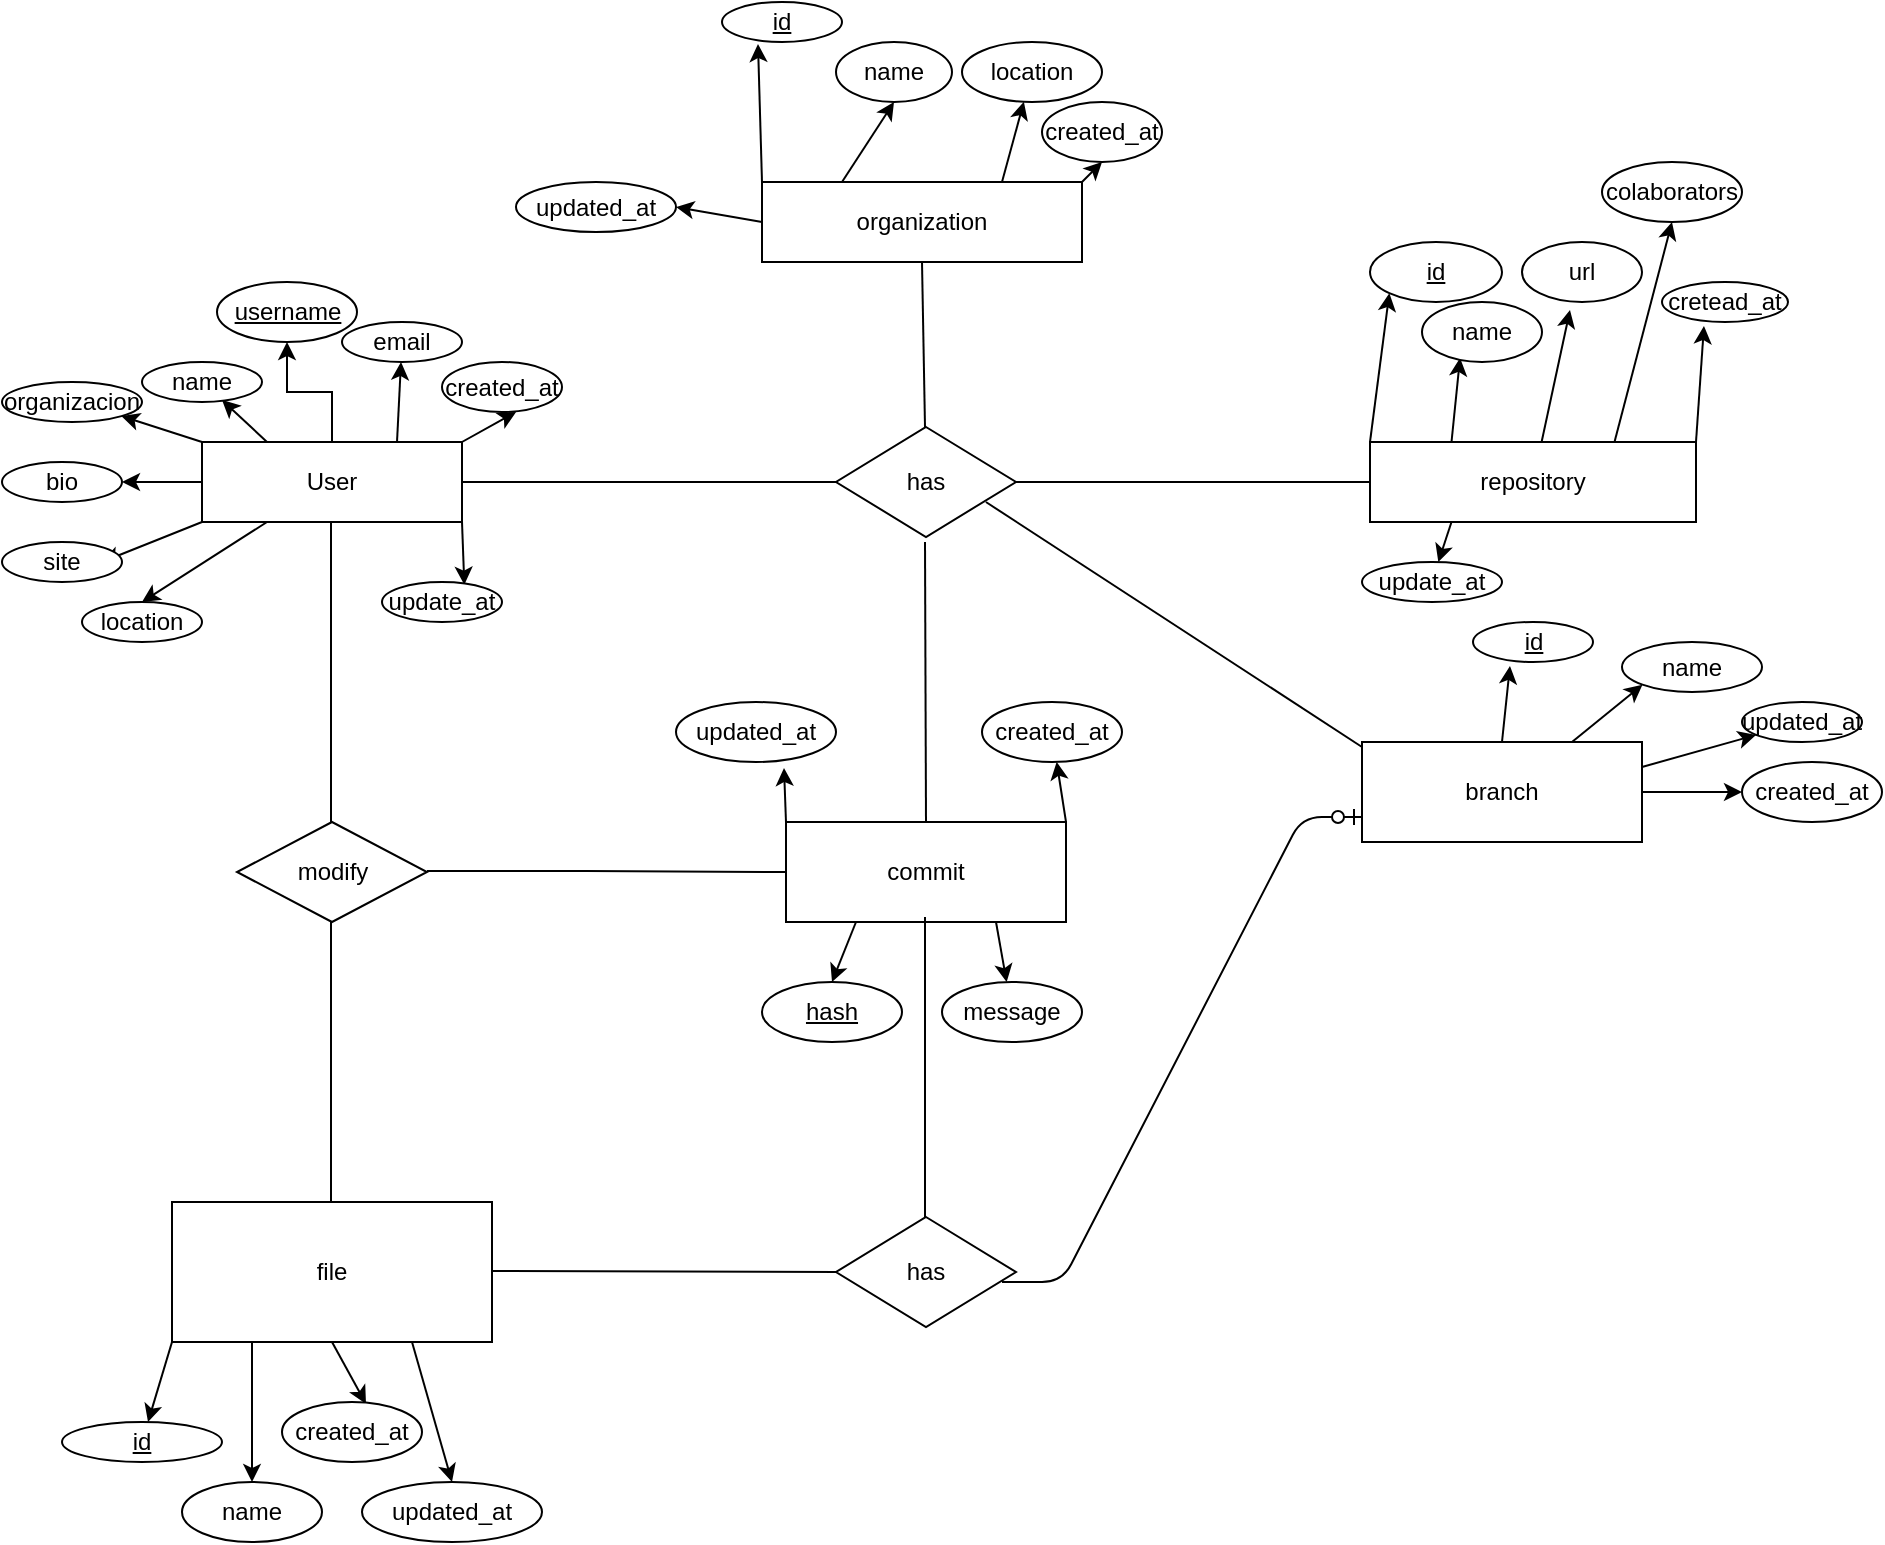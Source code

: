 <mxfile version="14.5.8"><diagram id="TYsEaEMNFWNOag3v1iif" name="Page-1"><mxGraphModel dx="796" dy="492" grid="1" gridSize="10" guides="1" tooltips="1" connect="1" arrows="1" fold="1" page="1" pageScale="1" pageWidth="827" pageHeight="1169" math="0" shadow="0"><root><mxCell id="0"/><mxCell id="1" parent="0"/><mxCell id="ldGf9XZsLyRZcBgSeUy8-9" style="edgeStyle=orthogonalEdgeStyle;rounded=0;orthogonalLoop=1;jettySize=auto;html=1;exitX=0.5;exitY=0;exitDx=0;exitDy=0;entryX=0.5;entryY=1;entryDx=0;entryDy=0;" edge="1" parent="1" source="ldGf9XZsLyRZcBgSeUy8-1" target="ldGf9XZsLyRZcBgSeUy8-2"><mxGeometry relative="1" as="geometry"/></mxCell><mxCell id="ldGf9XZsLyRZcBgSeUy8-18" style="edgeStyle=none;rounded=0;orthogonalLoop=1;jettySize=auto;html=1;exitX=0.25;exitY=0;exitDx=0;exitDy=0;entryX=0.667;entryY=0.95;entryDx=0;entryDy=0;entryPerimeter=0;" edge="1" parent="1" source="ldGf9XZsLyRZcBgSeUy8-1" target="ldGf9XZsLyRZcBgSeUy8-11"><mxGeometry relative="1" as="geometry"/></mxCell><mxCell id="ldGf9XZsLyRZcBgSeUy8-19" style="edgeStyle=none;rounded=0;orthogonalLoop=1;jettySize=auto;html=1;exitX=0;exitY=0;exitDx=0;exitDy=0;entryX=1;entryY=1;entryDx=0;entryDy=0;" edge="1" parent="1" source="ldGf9XZsLyRZcBgSeUy8-1" target="ldGf9XZsLyRZcBgSeUy8-15"><mxGeometry relative="1" as="geometry"/></mxCell><mxCell id="ldGf9XZsLyRZcBgSeUy8-20" style="edgeStyle=none;rounded=0;orthogonalLoop=1;jettySize=auto;html=1;exitX=0;exitY=0.5;exitDx=0;exitDy=0;entryX=1;entryY=0.5;entryDx=0;entryDy=0;" edge="1" parent="1" source="ldGf9XZsLyRZcBgSeUy8-1" target="ldGf9XZsLyRZcBgSeUy8-13"><mxGeometry relative="1" as="geometry"/></mxCell><mxCell id="ldGf9XZsLyRZcBgSeUy8-21" style="edgeStyle=none;rounded=0;orthogonalLoop=1;jettySize=auto;html=1;exitX=0;exitY=1;exitDx=0;exitDy=0;" edge="1" parent="1" source="ldGf9XZsLyRZcBgSeUy8-1"><mxGeometry relative="1" as="geometry"><mxPoint x="190" y="310" as="targetPoint"/></mxGeometry></mxCell><mxCell id="ldGf9XZsLyRZcBgSeUy8-22" style="edgeStyle=none;rounded=0;orthogonalLoop=1;jettySize=auto;html=1;exitX=0.25;exitY=1;exitDx=0;exitDy=0;entryX=0.5;entryY=0;entryDx=0;entryDy=0;" edge="1" parent="1" source="ldGf9XZsLyRZcBgSeUy8-1" target="ldGf9XZsLyRZcBgSeUy8-16"><mxGeometry relative="1" as="geometry"/></mxCell><mxCell id="ldGf9XZsLyRZcBgSeUy8-30" style="edgeStyle=none;rounded=0;orthogonalLoop=1;jettySize=auto;html=1;exitX=0.75;exitY=0;exitDx=0;exitDy=0;" edge="1" parent="1" source="ldGf9XZsLyRZcBgSeUy8-1" target="ldGf9XZsLyRZcBgSeUy8-12"><mxGeometry relative="1" as="geometry"/></mxCell><mxCell id="ldGf9XZsLyRZcBgSeUy8-31" style="edgeStyle=none;rounded=0;orthogonalLoop=1;jettySize=auto;html=1;exitX=1;exitY=0;exitDx=0;exitDy=0;entryX=0.617;entryY=1;entryDx=0;entryDy=0;entryPerimeter=0;" edge="1" parent="1" source="ldGf9XZsLyRZcBgSeUy8-1" target="ldGf9XZsLyRZcBgSeUy8-14"><mxGeometry relative="1" as="geometry"/></mxCell><mxCell id="ldGf9XZsLyRZcBgSeUy8-32" style="edgeStyle=none;rounded=0;orthogonalLoop=1;jettySize=auto;html=1;exitX=1;exitY=1;exitDx=0;exitDy=0;entryX=0.686;entryY=0.067;entryDx=0;entryDy=0;entryPerimeter=0;" edge="1" parent="1" source="ldGf9XZsLyRZcBgSeUy8-1" target="ldGf9XZsLyRZcBgSeUy8-17"><mxGeometry relative="1" as="geometry"/></mxCell><mxCell id="ldGf9XZsLyRZcBgSeUy8-1" value="User" style="whiteSpace=wrap;html=1;align=center;" vertex="1" parent="1"><mxGeometry x="240" y="250" width="130" height="40" as="geometry"/></mxCell><mxCell id="ldGf9XZsLyRZcBgSeUy8-2" value="username" style="ellipse;whiteSpace=wrap;html=1;align=center;fontStyle=4;" vertex="1" parent="1"><mxGeometry x="247.5" y="170" width="70" height="30" as="geometry"/></mxCell><mxCell id="ldGf9XZsLyRZcBgSeUy8-10" value="site" style="ellipse;whiteSpace=wrap;html=1;align=center;" vertex="1" parent="1"><mxGeometry x="140" y="300" width="60" height="20" as="geometry"/></mxCell><mxCell id="ldGf9XZsLyRZcBgSeUy8-11" value="name" style="ellipse;whiteSpace=wrap;html=1;align=center;" vertex="1" parent="1"><mxGeometry x="210" y="210" width="60" height="20" as="geometry"/></mxCell><mxCell id="ldGf9XZsLyRZcBgSeUy8-12" value="email" style="ellipse;whiteSpace=wrap;html=1;align=center;" vertex="1" parent="1"><mxGeometry x="310" y="190" width="60" height="20" as="geometry"/></mxCell><mxCell id="ldGf9XZsLyRZcBgSeUy8-13" value="bio" style="ellipse;whiteSpace=wrap;html=1;align=center;" vertex="1" parent="1"><mxGeometry x="140" y="260" width="60" height="20" as="geometry"/></mxCell><mxCell id="ldGf9XZsLyRZcBgSeUy8-14" value="created_at" style="ellipse;whiteSpace=wrap;html=1;align=center;" vertex="1" parent="1"><mxGeometry x="360" y="210" width="60" height="25" as="geometry"/></mxCell><mxCell id="ldGf9XZsLyRZcBgSeUy8-15" value="organizacion" style="ellipse;whiteSpace=wrap;html=1;align=center;" vertex="1" parent="1"><mxGeometry x="140" y="220" width="70" height="20" as="geometry"/></mxCell><mxCell id="ldGf9XZsLyRZcBgSeUy8-16" value="location" style="ellipse;whiteSpace=wrap;html=1;align=center;" vertex="1" parent="1"><mxGeometry x="180" y="330" width="60" height="20" as="geometry"/></mxCell><mxCell id="ldGf9XZsLyRZcBgSeUy8-17" value="update_at" style="ellipse;whiteSpace=wrap;html=1;align=center;" vertex="1" parent="1"><mxGeometry x="330" y="320" width="60" height="20" as="geometry"/></mxCell><mxCell id="ldGf9XZsLyRZcBgSeUy8-25" value="has" style="shape=rhombus;perimeter=rhombusPerimeter;whiteSpace=wrap;html=1;align=center;" vertex="1" parent="1"><mxGeometry x="557" y="242.5" width="90" height="55" as="geometry"/></mxCell><mxCell id="ldGf9XZsLyRZcBgSeUy8-35" value="" style="endArrow=none;html=1;rounded=0;entryX=0;entryY=0.5;entryDx=0;entryDy=0;" edge="1" parent="1" target="ldGf9XZsLyRZcBgSeUy8-25"><mxGeometry relative="1" as="geometry"><mxPoint x="370" y="270" as="sourcePoint"/><mxPoint x="460" y="270" as="targetPoint"/></mxGeometry></mxCell><mxCell id="ldGf9XZsLyRZcBgSeUy8-39" value="modify" style="shape=rhombus;perimeter=rhombusPerimeter;whiteSpace=wrap;html=1;align=center;" vertex="1" parent="1"><mxGeometry x="257.5" y="440" width="95" height="50" as="geometry"/></mxCell><mxCell id="ldGf9XZsLyRZcBgSeUy8-40" value="" style="endArrow=none;html=1;rounded=0;" edge="1" parent="1"><mxGeometry relative="1" as="geometry"><mxPoint x="304.5" y="290" as="sourcePoint"/><mxPoint x="304.5" y="440" as="targetPoint"/><Array as="points"><mxPoint x="304.5" y="360"/></Array></mxGeometry></mxCell><mxCell id="ldGf9XZsLyRZcBgSeUy8-50" style="edgeStyle=none;rounded=0;orthogonalLoop=1;jettySize=auto;html=1;exitX=0;exitY=0;exitDx=0;exitDy=0;entryX=0;entryY=1;entryDx=0;entryDy=0;" edge="1" parent="1" source="ldGf9XZsLyRZcBgSeUy8-41" target="ldGf9XZsLyRZcBgSeUy8-49"><mxGeometry relative="1" as="geometry"/></mxCell><mxCell id="ldGf9XZsLyRZcBgSeUy8-51" style="edgeStyle=none;rounded=0;orthogonalLoop=1;jettySize=auto;html=1;exitX=0.25;exitY=0;exitDx=0;exitDy=0;entryX=0.317;entryY=0.933;entryDx=0;entryDy=0;entryPerimeter=0;" edge="1" parent="1" source="ldGf9XZsLyRZcBgSeUy8-41" target="ldGf9XZsLyRZcBgSeUy8-47"><mxGeometry relative="1" as="geometry"/></mxCell><mxCell id="ldGf9XZsLyRZcBgSeUy8-52" style="edgeStyle=none;rounded=0;orthogonalLoop=1;jettySize=auto;html=1;entryX=0.4;entryY=1.133;entryDx=0;entryDy=0;entryPerimeter=0;" edge="1" parent="1" source="ldGf9XZsLyRZcBgSeUy8-41" target="ldGf9XZsLyRZcBgSeUy8-46"><mxGeometry relative="1" as="geometry"/></mxCell><mxCell id="ldGf9XZsLyRZcBgSeUy8-53" style="edgeStyle=none;rounded=0;orthogonalLoop=1;jettySize=auto;html=1;exitX=0.75;exitY=0;exitDx=0;exitDy=0;entryX=0.5;entryY=1;entryDx=0;entryDy=0;" edge="1" parent="1" source="ldGf9XZsLyRZcBgSeUy8-41" target="ldGf9XZsLyRZcBgSeUy8-45"><mxGeometry relative="1" as="geometry"/></mxCell><mxCell id="ldGf9XZsLyRZcBgSeUy8-54" style="edgeStyle=none;rounded=0;orthogonalLoop=1;jettySize=auto;html=1;exitX=1;exitY=0;exitDx=0;exitDy=0;entryX=0.333;entryY=1.1;entryDx=0;entryDy=0;entryPerimeter=0;" edge="1" parent="1" source="ldGf9XZsLyRZcBgSeUy8-41" target="ldGf9XZsLyRZcBgSeUy8-44"><mxGeometry relative="1" as="geometry"/></mxCell><mxCell id="ldGf9XZsLyRZcBgSeUy8-55" style="edgeStyle=none;rounded=0;orthogonalLoop=1;jettySize=auto;html=1;exitX=0.25;exitY=1;exitDx=0;exitDy=0;" edge="1" parent="1" source="ldGf9XZsLyRZcBgSeUy8-41" target="ldGf9XZsLyRZcBgSeUy8-43"><mxGeometry relative="1" as="geometry"/></mxCell><mxCell id="ldGf9XZsLyRZcBgSeUy8-41" value="repository" style="whiteSpace=wrap;html=1;align=center;" vertex="1" parent="1"><mxGeometry x="824" y="250" width="163" height="40" as="geometry"/></mxCell><mxCell id="ldGf9XZsLyRZcBgSeUy8-42" value="" style="line;strokeWidth=1;rotatable=0;dashed=0;labelPosition=right;align=left;verticalAlign=middle;spacingTop=0;spacingLeft=6;points=[];portConstraint=eastwest;" vertex="1" parent="1"><mxGeometry x="647" y="265" width="177" height="10" as="geometry"/></mxCell><mxCell id="ldGf9XZsLyRZcBgSeUy8-43" value="update_at" style="ellipse;whiteSpace=wrap;html=1;align=center;" vertex="1" parent="1"><mxGeometry x="820" y="310" width="70" height="20" as="geometry"/></mxCell><mxCell id="ldGf9XZsLyRZcBgSeUy8-44" value="cretead_at" style="ellipse;whiteSpace=wrap;html=1;align=center;" vertex="1" parent="1"><mxGeometry x="970" y="170" width="63" height="20" as="geometry"/></mxCell><mxCell id="ldGf9XZsLyRZcBgSeUy8-45" value="colaborators" style="ellipse;whiteSpace=wrap;html=1;align=center;" vertex="1" parent="1"><mxGeometry x="940" y="110" width="70" height="30" as="geometry"/></mxCell><mxCell id="ldGf9XZsLyRZcBgSeUy8-46" value="url" style="ellipse;whiteSpace=wrap;html=1;align=center;" vertex="1" parent="1"><mxGeometry x="900" y="150" width="60" height="30" as="geometry"/></mxCell><mxCell id="ldGf9XZsLyRZcBgSeUy8-47" value="name" style="ellipse;whiteSpace=wrap;html=1;align=center;" vertex="1" parent="1"><mxGeometry x="850" y="180" width="60" height="30" as="geometry"/></mxCell><mxCell id="ldGf9XZsLyRZcBgSeUy8-49" value="id" style="ellipse;whiteSpace=wrap;html=1;align=center;fontStyle=4;" vertex="1" parent="1"><mxGeometry x="824" y="150" width="66" height="30" as="geometry"/></mxCell><mxCell id="ldGf9XZsLyRZcBgSeUy8-62" style="edgeStyle=none;rounded=0;orthogonalLoop=1;jettySize=auto;html=1;exitX=0;exitY=1;exitDx=0;exitDy=0;" edge="1" parent="1" source="ldGf9XZsLyRZcBgSeUy8-56" target="ldGf9XZsLyRZcBgSeUy8-61"><mxGeometry relative="1" as="geometry"/></mxCell><mxCell id="ldGf9XZsLyRZcBgSeUy8-63" style="edgeStyle=none;rounded=0;orthogonalLoop=1;jettySize=auto;html=1;exitX=0.25;exitY=1;exitDx=0;exitDy=0;entryX=0.5;entryY=0;entryDx=0;entryDy=0;" edge="1" parent="1" source="ldGf9XZsLyRZcBgSeUy8-56" target="ldGf9XZsLyRZcBgSeUy8-59"><mxGeometry relative="1" as="geometry"/></mxCell><mxCell id="ldGf9XZsLyRZcBgSeUy8-64" style="edgeStyle=none;rounded=0;orthogonalLoop=1;jettySize=auto;html=1;exitX=0.5;exitY=1;exitDx=0;exitDy=0;entryX=0.6;entryY=0.033;entryDx=0;entryDy=0;entryPerimeter=0;" edge="1" parent="1" source="ldGf9XZsLyRZcBgSeUy8-56" target="ldGf9XZsLyRZcBgSeUy8-58"><mxGeometry relative="1" as="geometry"/></mxCell><mxCell id="ldGf9XZsLyRZcBgSeUy8-65" style="edgeStyle=none;rounded=0;orthogonalLoop=1;jettySize=auto;html=1;exitX=0.75;exitY=1;exitDx=0;exitDy=0;entryX=0.5;entryY=0;entryDx=0;entryDy=0;" edge="1" parent="1" source="ldGf9XZsLyRZcBgSeUy8-56" target="ldGf9XZsLyRZcBgSeUy8-57"><mxGeometry relative="1" as="geometry"/></mxCell><mxCell id="ldGf9XZsLyRZcBgSeUy8-56" value="file " style="whiteSpace=wrap;html=1;align=center;" vertex="1" parent="1"><mxGeometry x="225" y="630" width="160" height="70" as="geometry"/></mxCell><mxCell id="ldGf9XZsLyRZcBgSeUy8-57" value="updated_at" style="ellipse;whiteSpace=wrap;html=1;align=center;" vertex="1" parent="1"><mxGeometry x="320" y="770" width="90" height="30" as="geometry"/></mxCell><mxCell id="ldGf9XZsLyRZcBgSeUy8-58" value="created_at" style="ellipse;whiteSpace=wrap;html=1;align=center;" vertex="1" parent="1"><mxGeometry x="280" y="730" width="70" height="30" as="geometry"/></mxCell><mxCell id="ldGf9XZsLyRZcBgSeUy8-59" value="name" style="ellipse;whiteSpace=wrap;html=1;align=center;" vertex="1" parent="1"><mxGeometry x="230" y="770" width="70" height="30" as="geometry"/></mxCell><mxCell id="ldGf9XZsLyRZcBgSeUy8-61" value="id" style="ellipse;whiteSpace=wrap;html=1;align=center;fontStyle=4;" vertex="1" parent="1"><mxGeometry x="170" y="740" width="80" height="20" as="geometry"/></mxCell><mxCell id="ldGf9XZsLyRZcBgSeUy8-67" value="" style="endArrow=none;html=1;rounded=0;" edge="1" parent="1"><mxGeometry relative="1" as="geometry"><mxPoint x="304.5" y="490" as="sourcePoint"/><mxPoint x="304.5" y="630" as="targetPoint"/></mxGeometry></mxCell><mxCell id="ldGf9XZsLyRZcBgSeUy8-74" style="edgeStyle=none;rounded=0;orthogonalLoop=1;jettySize=auto;html=1;exitX=0.25;exitY=1;exitDx=0;exitDy=0;entryX=0.5;entryY=0;entryDx=0;entryDy=0;" edge="1" parent="1" source="ldGf9XZsLyRZcBgSeUy8-68" target="ldGf9XZsLyRZcBgSeUy8-69"><mxGeometry relative="1" as="geometry"/></mxCell><mxCell id="ldGf9XZsLyRZcBgSeUy8-75" style="edgeStyle=none;rounded=0;orthogonalLoop=1;jettySize=auto;html=1;exitX=0.75;exitY=1;exitDx=0;exitDy=0;" edge="1" parent="1" source="ldGf9XZsLyRZcBgSeUy8-68" target="ldGf9XZsLyRZcBgSeUy8-73"><mxGeometry relative="1" as="geometry"/></mxCell><mxCell id="ldGf9XZsLyRZcBgSeUy8-76" style="edgeStyle=none;rounded=0;orthogonalLoop=1;jettySize=auto;html=1;exitX=1;exitY=0;exitDx=0;exitDy=0;" edge="1" parent="1" source="ldGf9XZsLyRZcBgSeUy8-68" target="ldGf9XZsLyRZcBgSeUy8-72"><mxGeometry relative="1" as="geometry"/></mxCell><mxCell id="ldGf9XZsLyRZcBgSeUy8-77" style="edgeStyle=none;rounded=0;orthogonalLoop=1;jettySize=auto;html=1;exitX=0;exitY=0;exitDx=0;exitDy=0;entryX=0.675;entryY=1.1;entryDx=0;entryDy=0;entryPerimeter=0;" edge="1" parent="1" source="ldGf9XZsLyRZcBgSeUy8-68" target="ldGf9XZsLyRZcBgSeUy8-71"><mxGeometry relative="1" as="geometry"/></mxCell><mxCell id="ldGf9XZsLyRZcBgSeUy8-68" value="commit" style="whiteSpace=wrap;html=1;align=center;" vertex="1" parent="1"><mxGeometry x="532" y="440" width="140" height="50" as="geometry"/></mxCell><mxCell id="ldGf9XZsLyRZcBgSeUy8-69" value="hash" style="ellipse;whiteSpace=wrap;html=1;align=center;fontStyle=4;" vertex="1" parent="1"><mxGeometry x="520" y="520" width="70" height="30" as="geometry"/></mxCell><mxCell id="ldGf9XZsLyRZcBgSeUy8-71" value="updated_at" style="ellipse;whiteSpace=wrap;html=1;align=center;" vertex="1" parent="1"><mxGeometry x="477" y="380" width="80" height="30" as="geometry"/></mxCell><mxCell id="ldGf9XZsLyRZcBgSeUy8-72" value="created_at" style="ellipse;whiteSpace=wrap;html=1;align=center;" vertex="1" parent="1"><mxGeometry x="630" y="380" width="70" height="30" as="geometry"/></mxCell><mxCell id="ldGf9XZsLyRZcBgSeUy8-73" value="message" style="ellipse;whiteSpace=wrap;html=1;align=center;" vertex="1" parent="1"><mxGeometry x="610" y="520" width="70" height="30" as="geometry"/></mxCell><mxCell id="ldGf9XZsLyRZcBgSeUy8-78" value="" style="endArrow=none;html=1;rounded=0;entryX=0;entryY=0.5;entryDx=0;entryDy=0;" edge="1" parent="1" target="ldGf9XZsLyRZcBgSeUy8-68"><mxGeometry relative="1" as="geometry"><mxPoint x="352.5" y="464.5" as="sourcePoint"/><mxPoint x="520" y="465" as="targetPoint"/><Array as="points"><mxPoint x="432.5" y="464.5"/></Array></mxGeometry></mxCell><mxCell id="ldGf9XZsLyRZcBgSeUy8-79" value="" style="endArrow=none;html=1;rounded=0;entryX=0.5;entryY=0;entryDx=0;entryDy=0;" edge="1" parent="1" target="ldGf9XZsLyRZcBgSeUy8-68"><mxGeometry relative="1" as="geometry"><mxPoint x="601.5" y="300" as="sourcePoint"/><mxPoint x="601.5" y="430" as="targetPoint"/></mxGeometry></mxCell><mxCell id="ldGf9XZsLyRZcBgSeUy8-80" style="edgeStyle=none;rounded=0;orthogonalLoop=1;jettySize=auto;html=1;entryX=0.5;entryY=0;entryDx=0;entryDy=0;" edge="1" parent="1" source="ldGf9XZsLyRZcBgSeUy8-68" target="ldGf9XZsLyRZcBgSeUy8-68"><mxGeometry relative="1" as="geometry"/></mxCell><mxCell id="ldGf9XZsLyRZcBgSeUy8-81" value="has" style="shape=rhombus;perimeter=rhombusPerimeter;whiteSpace=wrap;html=1;align=center;" vertex="1" parent="1"><mxGeometry x="557" y="637.5" width="90" height="55" as="geometry"/></mxCell><mxCell id="ldGf9XZsLyRZcBgSeUy8-86" style="edgeStyle=none;rounded=0;orthogonalLoop=1;jettySize=auto;html=1;exitX=0;exitY=0;exitDx=0;exitDy=0;entryX=0.3;entryY=1.05;entryDx=0;entryDy=0;entryPerimeter=0;" edge="1" parent="1" source="ldGf9XZsLyRZcBgSeUy8-82" target="ldGf9XZsLyRZcBgSeUy8-83"><mxGeometry relative="1" as="geometry"/></mxCell><mxCell id="ldGf9XZsLyRZcBgSeUy8-87" style="edgeStyle=none;rounded=0;orthogonalLoop=1;jettySize=auto;html=1;exitX=0.25;exitY=0;exitDx=0;exitDy=0;entryX=0.5;entryY=1;entryDx=0;entryDy=0;" edge="1" parent="1" source="ldGf9XZsLyRZcBgSeUy8-82" target="ldGf9XZsLyRZcBgSeUy8-84"><mxGeometry relative="1" as="geometry"/></mxCell><mxCell id="ldGf9XZsLyRZcBgSeUy8-88" style="edgeStyle=none;rounded=0;orthogonalLoop=1;jettySize=auto;html=1;exitX=0.75;exitY=0;exitDx=0;exitDy=0;" edge="1" parent="1" source="ldGf9XZsLyRZcBgSeUy8-82" target="ldGf9XZsLyRZcBgSeUy8-85"><mxGeometry relative="1" as="geometry"/></mxCell><mxCell id="ldGf9XZsLyRZcBgSeUy8-90" style="edgeStyle=none;rounded=0;orthogonalLoop=1;jettySize=auto;html=1;exitX=1;exitY=0;exitDx=0;exitDy=0;entryX=0.5;entryY=1;entryDx=0;entryDy=0;" edge="1" parent="1" source="ldGf9XZsLyRZcBgSeUy8-82" target="ldGf9XZsLyRZcBgSeUy8-89"><mxGeometry relative="1" as="geometry"/></mxCell><mxCell id="ldGf9XZsLyRZcBgSeUy8-92" style="edgeStyle=none;rounded=0;orthogonalLoop=1;jettySize=auto;html=1;exitX=0;exitY=0.5;exitDx=0;exitDy=0;entryX=1;entryY=0.5;entryDx=0;entryDy=0;" edge="1" parent="1" source="ldGf9XZsLyRZcBgSeUy8-82" target="ldGf9XZsLyRZcBgSeUy8-91"><mxGeometry relative="1" as="geometry"/></mxCell><mxCell id="ldGf9XZsLyRZcBgSeUy8-82" value="organization" style="whiteSpace=wrap;html=1;align=center;" vertex="1" parent="1"><mxGeometry x="520" y="120" width="160" height="40" as="geometry"/></mxCell><mxCell id="ldGf9XZsLyRZcBgSeUy8-83" value="id" style="ellipse;whiteSpace=wrap;html=1;align=center;fontStyle=4;" vertex="1" parent="1"><mxGeometry x="500" y="30" width="60" height="20" as="geometry"/></mxCell><mxCell id="ldGf9XZsLyRZcBgSeUy8-84" value="name" style="ellipse;whiteSpace=wrap;html=1;align=center;" vertex="1" parent="1"><mxGeometry x="557" y="50" width="58" height="30" as="geometry"/></mxCell><mxCell id="ldGf9XZsLyRZcBgSeUy8-85" value="location" style="ellipse;whiteSpace=wrap;html=1;align=center;" vertex="1" parent="1"><mxGeometry x="620" y="50" width="70" height="30" as="geometry"/></mxCell><mxCell id="ldGf9XZsLyRZcBgSeUy8-89" value="created_at" style="ellipse;whiteSpace=wrap;html=1;align=center;" vertex="1" parent="1"><mxGeometry x="660" y="80" width="60" height="30" as="geometry"/></mxCell><mxCell id="ldGf9XZsLyRZcBgSeUy8-91" value="updated_at" style="ellipse;whiteSpace=wrap;html=1;align=center;" vertex="1" parent="1"><mxGeometry x="397" y="120" width="80" height="25" as="geometry"/></mxCell><mxCell id="ldGf9XZsLyRZcBgSeUy8-93" value="" style="endArrow=none;html=1;rounded=0;exitX=0.5;exitY=1;exitDx=0;exitDy=0;" edge="1" parent="1" source="ldGf9XZsLyRZcBgSeUy8-82"><mxGeometry relative="1" as="geometry"><mxPoint x="601.5" y="182.5" as="sourcePoint"/><mxPoint x="601.5" y="242.5" as="targetPoint"/></mxGeometry></mxCell><mxCell id="ldGf9XZsLyRZcBgSeUy8-97" style="edgeStyle=none;rounded=0;orthogonalLoop=1;jettySize=auto;html=1;exitX=0.5;exitY=0;exitDx=0;exitDy=0;entryX=0.308;entryY=1.1;entryDx=0;entryDy=0;entryPerimeter=0;" edge="1" parent="1" source="ldGf9XZsLyRZcBgSeUy8-94" target="ldGf9XZsLyRZcBgSeUy8-95"><mxGeometry relative="1" as="geometry"/></mxCell><mxCell id="ldGf9XZsLyRZcBgSeUy8-98" style="edgeStyle=none;rounded=0;orthogonalLoop=1;jettySize=auto;html=1;exitX=0.75;exitY=0;exitDx=0;exitDy=0;entryX=0;entryY=1;entryDx=0;entryDy=0;" edge="1" parent="1" source="ldGf9XZsLyRZcBgSeUy8-94" target="ldGf9XZsLyRZcBgSeUy8-96"><mxGeometry relative="1" as="geometry"/></mxCell><mxCell id="ldGf9XZsLyRZcBgSeUy8-100" style="edgeStyle=none;rounded=0;orthogonalLoop=1;jettySize=auto;html=1;exitX=1;exitY=0.25;exitDx=0;exitDy=0;" edge="1" parent="1" source="ldGf9XZsLyRZcBgSeUy8-94" target="ldGf9XZsLyRZcBgSeUy8-99"><mxGeometry relative="1" as="geometry"/></mxCell><mxCell id="ldGf9XZsLyRZcBgSeUy8-102" style="edgeStyle=none;rounded=0;orthogonalLoop=1;jettySize=auto;html=1;exitX=1;exitY=0.5;exitDx=0;exitDy=0;entryX=0;entryY=0.5;entryDx=0;entryDy=0;" edge="1" parent="1" source="ldGf9XZsLyRZcBgSeUy8-94" target="ldGf9XZsLyRZcBgSeUy8-101"><mxGeometry relative="1" as="geometry"/></mxCell><mxCell id="ldGf9XZsLyRZcBgSeUy8-94" value="branch" style="whiteSpace=wrap;html=1;align=center;" vertex="1" parent="1"><mxGeometry x="820" y="400" width="140" height="50" as="geometry"/></mxCell><mxCell id="ldGf9XZsLyRZcBgSeUy8-95" value="id" style="ellipse;whiteSpace=wrap;html=1;align=center;fontStyle=4;" vertex="1" parent="1"><mxGeometry x="875.5" y="340" width="60" height="20" as="geometry"/></mxCell><mxCell id="ldGf9XZsLyRZcBgSeUy8-96" value="name" style="ellipse;whiteSpace=wrap;html=1;align=center;" vertex="1" parent="1"><mxGeometry x="950" y="350" width="70" height="25" as="geometry"/></mxCell><mxCell id="ldGf9XZsLyRZcBgSeUy8-99" value="updated_at" style="ellipse;whiteSpace=wrap;html=1;align=center;" vertex="1" parent="1"><mxGeometry x="1010" y="380" width="60" height="20" as="geometry"/></mxCell><mxCell id="ldGf9XZsLyRZcBgSeUy8-101" value="created_at" style="ellipse;whiteSpace=wrap;html=1;align=center;" vertex="1" parent="1"><mxGeometry x="1010" y="410" width="70" height="30" as="geometry"/></mxCell><mxCell id="ldGf9XZsLyRZcBgSeUy8-103" value="" style="endArrow=none;html=1;rounded=0;exitX=0.833;exitY=0.682;exitDx=0;exitDy=0;exitPerimeter=0;" edge="1" parent="1" source="ldGf9XZsLyRZcBgSeUy8-25"><mxGeometry relative="1" as="geometry"><mxPoint x="700" y="322.5" as="sourcePoint"/><mxPoint x="820" y="402.5" as="targetPoint"/></mxGeometry></mxCell><mxCell id="ldGf9XZsLyRZcBgSeUy8-105" value="" style="endArrow=none;html=1;rounded=0;entryX=0;entryY=0.5;entryDx=0;entryDy=0;" edge="1" parent="1" target="ldGf9XZsLyRZcBgSeUy8-81"><mxGeometry relative="1" as="geometry"><mxPoint x="385" y="664.5" as="sourcePoint"/><mxPoint x="550" y="665" as="targetPoint"/></mxGeometry></mxCell><mxCell id="ldGf9XZsLyRZcBgSeUy8-106" value="" style="endArrow=none;html=1;rounded=0;" edge="1" parent="1"><mxGeometry relative="1" as="geometry"><mxPoint x="601.5" y="487.5" as="sourcePoint"/><mxPoint x="601.5" y="637.5" as="targetPoint"/></mxGeometry></mxCell><mxCell id="ldGf9XZsLyRZcBgSeUy8-107" value="" style="edgeStyle=entityRelationEdgeStyle;fontSize=12;html=1;endArrow=ERzeroToOne;endFill=1;entryX=0;entryY=0.75;entryDx=0;entryDy=0;" edge="1" parent="1" target="ldGf9XZsLyRZcBgSeUy8-94"><mxGeometry width="100" height="100" relative="1" as="geometry"><mxPoint x="640" y="670" as="sourcePoint"/><mxPoint x="740" y="570" as="targetPoint"/></mxGeometry></mxCell></root></mxGraphModel></diagram></mxfile>